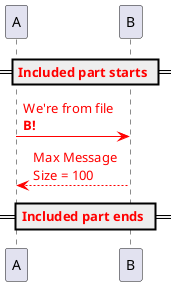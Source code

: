 @startuml include_part_a
skinparam MaxMessageSize 100
== <color #red>Included part starts </color>==
A-[#red]>B: <color #red>We're from file **B!**</color>
A<-[#red]-B: <color #red>Max Message Size = 100</color>
== <color #red>Included part ends </color>==
@enduml
